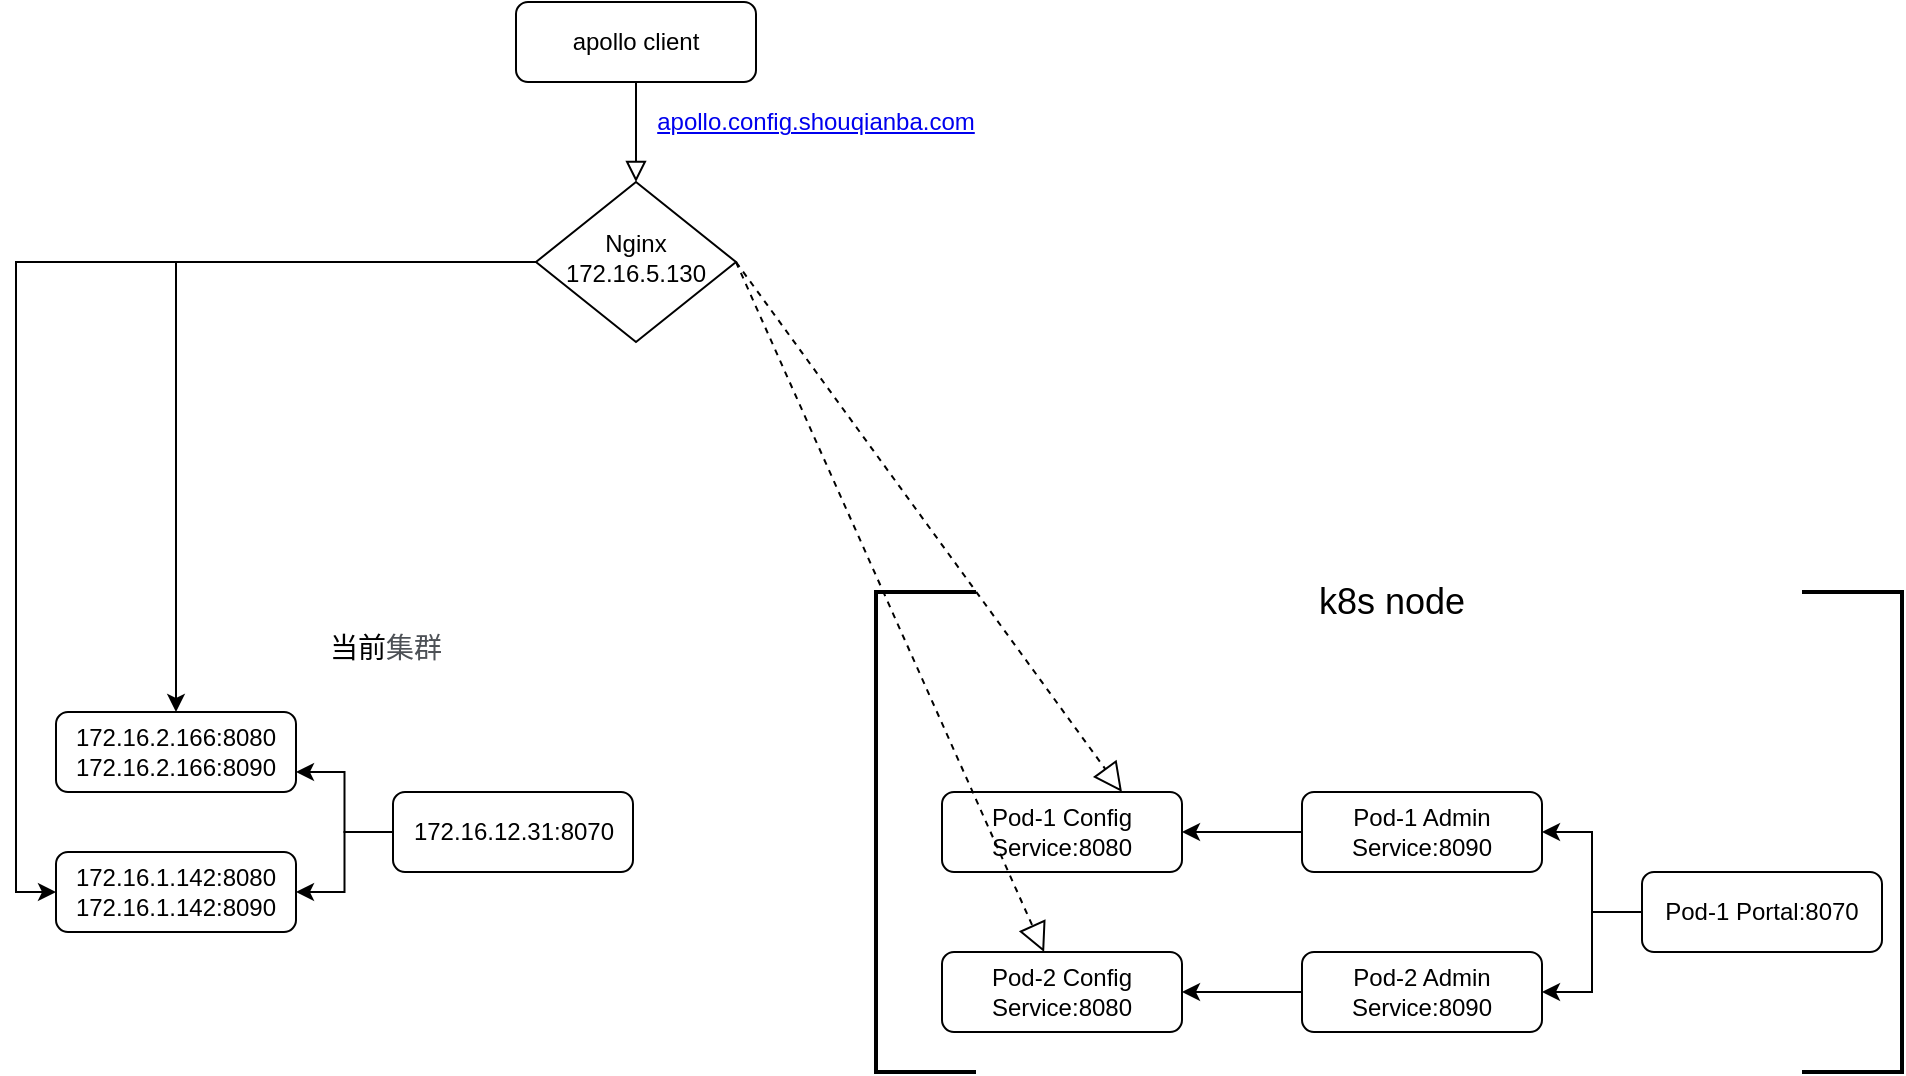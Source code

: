 <mxfile version="13.10.9" type="github" pages="6">
  <diagram id="0Z5G3-rbD3kU8F06H0bj" name="client切换1">
    <mxGraphModel dx="1426" dy="793" grid="1" gridSize="10" guides="1" tooltips="1" connect="1" arrows="1" fold="1" page="1" pageScale="1" pageWidth="850" pageHeight="1100" math="0" shadow="0">
      <root>
        <mxCell id="QrVYuiyznMfFxtHeFlYq-0" />
        <mxCell id="QrVYuiyznMfFxtHeFlYq-1" parent="QrVYuiyznMfFxtHeFlYq-0" />
        <mxCell id="leS8W3QbiWzHscV87E81-0" value="" style="rounded=0;html=1;jettySize=auto;orthogonalLoop=1;fontSize=11;endArrow=block;endFill=0;endSize=8;strokeWidth=1;shadow=0;labelBackgroundColor=none;edgeStyle=orthogonalEdgeStyle;" edge="1" source="leS8W3QbiWzHscV87E81-1" target="leS8W3QbiWzHscV87E81-4" parent="QrVYuiyznMfFxtHeFlYq-1">
          <mxGeometry relative="1" as="geometry" />
        </mxCell>
        <mxCell id="leS8W3QbiWzHscV87E81-1" value="apollo client" style="rounded=1;whiteSpace=wrap;html=1;fontSize=12;glass=0;strokeWidth=1;shadow=0;" vertex="1" parent="QrVYuiyznMfFxtHeFlYq-1">
          <mxGeometry x="600" y="700" width="120" height="40" as="geometry" />
        </mxCell>
        <mxCell id="leS8W3QbiWzHscV87E81-26" style="edgeStyle=orthogonalEdgeStyle;rounded=0;orthogonalLoop=1;jettySize=auto;html=1;exitX=0;exitY=0.5;exitDx=0;exitDy=0;" edge="1" parent="QrVYuiyznMfFxtHeFlYq-1" source="leS8W3QbiWzHscV87E81-4" target="leS8W3QbiWzHscV87E81-19">
          <mxGeometry relative="1" as="geometry" />
        </mxCell>
        <mxCell id="leS8W3QbiWzHscV87E81-29" style="edgeStyle=orthogonalEdgeStyle;rounded=0;orthogonalLoop=1;jettySize=auto;html=1;exitX=0;exitY=0.5;exitDx=0;exitDy=0;entryX=0;entryY=0.5;entryDx=0;entryDy=0;" edge="1" parent="QrVYuiyznMfFxtHeFlYq-1" source="leS8W3QbiWzHscV87E81-4" target="leS8W3QbiWzHscV87E81-18">
          <mxGeometry relative="1" as="geometry" />
        </mxCell>
        <mxCell id="leS8W3QbiWzHscV87E81-4" value="Nginx&lt;br&gt;172.16.5.130" style="rhombus;whiteSpace=wrap;html=1;shadow=0;fontFamily=Helvetica;fontSize=12;align=center;strokeWidth=1;spacing=6;spacingTop=-4;" vertex="1" parent="QrVYuiyznMfFxtHeFlYq-1">
          <mxGeometry x="610" y="790" width="100" height="80" as="geometry" />
        </mxCell>
        <mxCell id="leS8W3QbiWzHscV87E81-5" value="&lt;a href=&quot;http://apollo.config.shouqianba.com&quot;&gt;apollo.config.shouqianba.com&lt;/a&gt;" style="text;html=1;strokeColor=none;fillColor=none;align=center;verticalAlign=middle;whiteSpace=wrap;rounded=0;" vertex="1" parent="QrVYuiyznMfFxtHeFlYq-1">
          <mxGeometry x="730" y="750" width="40" height="20" as="geometry" />
        </mxCell>
        <mxCell id="leS8W3QbiWzHscV87E81-6" value="" style="edgeStyle=orthogonalEdgeStyle;rounded=0;orthogonalLoop=1;jettySize=auto;html=1;" edge="1" source="leS8W3QbiWzHscV87E81-8" target="leS8W3QbiWzHscV87E81-12" parent="QrVYuiyznMfFxtHeFlYq-1">
          <mxGeometry relative="1" as="geometry" />
        </mxCell>
        <mxCell id="leS8W3QbiWzHscV87E81-7" value="" style="edgeStyle=orthogonalEdgeStyle;rounded=0;orthogonalLoop=1;jettySize=auto;html=1;entryX=1;entryY=0.5;entryDx=0;entryDy=0;" edge="1" source="leS8W3QbiWzHscV87E81-8" target="leS8W3QbiWzHscV87E81-14" parent="QrVYuiyznMfFxtHeFlYq-1">
          <mxGeometry relative="1" as="geometry" />
        </mxCell>
        <mxCell id="leS8W3QbiWzHscV87E81-8" value="Pod-1 Portal:8070" style="rounded=1;whiteSpace=wrap;html=1;fontSize=12;glass=0;strokeWidth=1;shadow=0;" vertex="1" parent="QrVYuiyznMfFxtHeFlYq-1">
          <mxGeometry x="1163" y="1135" width="120" height="40" as="geometry" />
        </mxCell>
        <mxCell id="leS8W3QbiWzHscV87E81-9" value="Pod-1 Config Service:8080" style="rounded=1;whiteSpace=wrap;html=1;fontSize=12;glass=0;strokeWidth=1;shadow=0;" vertex="1" parent="QrVYuiyznMfFxtHeFlYq-1">
          <mxGeometry x="813" y="1095" width="120" height="40" as="geometry" />
        </mxCell>
        <mxCell id="leS8W3QbiWzHscV87E81-10" value="Pod-2 Config Service:8080" style="rounded=1;whiteSpace=wrap;html=1;fontSize=12;glass=0;strokeWidth=1;shadow=0;" vertex="1" parent="QrVYuiyznMfFxtHeFlYq-1">
          <mxGeometry x="813" y="1175" width="120" height="40" as="geometry" />
        </mxCell>
        <mxCell id="leS8W3QbiWzHscV87E81-11" value="" style="edgeStyle=orthogonalEdgeStyle;rounded=0;orthogonalLoop=1;jettySize=auto;html=1;" edge="1" source="leS8W3QbiWzHscV87E81-12" target="leS8W3QbiWzHscV87E81-9" parent="QrVYuiyznMfFxtHeFlYq-1">
          <mxGeometry relative="1" as="geometry" />
        </mxCell>
        <mxCell id="leS8W3QbiWzHscV87E81-12" value="Pod-1 Admin Service:8090" style="rounded=1;whiteSpace=wrap;html=1;fontSize=12;glass=0;strokeWidth=1;shadow=0;" vertex="1" parent="QrVYuiyznMfFxtHeFlYq-1">
          <mxGeometry x="993" y="1095" width="120" height="40" as="geometry" />
        </mxCell>
        <mxCell id="leS8W3QbiWzHscV87E81-13" value="" style="edgeStyle=orthogonalEdgeStyle;rounded=0;orthogonalLoop=1;jettySize=auto;html=1;" edge="1" source="leS8W3QbiWzHscV87E81-14" target="leS8W3QbiWzHscV87E81-10" parent="QrVYuiyznMfFxtHeFlYq-1">
          <mxGeometry relative="1" as="geometry" />
        </mxCell>
        <mxCell id="leS8W3QbiWzHscV87E81-14" value="Pod-2 Admin Service:8090" style="rounded=1;whiteSpace=wrap;html=1;fontSize=12;glass=0;strokeWidth=1;shadow=0;" vertex="1" parent="QrVYuiyznMfFxtHeFlYq-1">
          <mxGeometry x="993" y="1175" width="120" height="40" as="geometry" />
        </mxCell>
        <mxCell id="leS8W3QbiWzHscV87E81-15" value="&lt;font style=&quot;font-size: 18px&quot;&gt;k8s node&lt;/font&gt;" style="text;html=1;strokeColor=none;fillColor=none;align=center;verticalAlign=middle;whiteSpace=wrap;rounded=0;" vertex="1" parent="QrVYuiyznMfFxtHeFlYq-1">
          <mxGeometry x="993" y="985" width="90" height="30" as="geometry" />
        </mxCell>
        <mxCell id="leS8W3QbiWzHscV87E81-16" value="" style="strokeWidth=2;html=1;shape=mxgraph.flowchart.annotation_1;align=left;pointerEvents=1;" vertex="1" parent="QrVYuiyznMfFxtHeFlYq-1">
          <mxGeometry x="780" y="995" width="50" height="240" as="geometry" />
        </mxCell>
        <mxCell id="leS8W3QbiWzHscV87E81-17" value="" style="strokeWidth=2;html=1;shape=mxgraph.flowchart.annotation_1;align=left;pointerEvents=1;direction=west;" vertex="1" parent="QrVYuiyznMfFxtHeFlYq-1">
          <mxGeometry x="1243" y="995" width="50" height="240" as="geometry" />
        </mxCell>
        <mxCell id="leS8W3QbiWzHscV87E81-18" value="172.16.1.142:8080&lt;br&gt;172.16.1.142:8090" style="rounded=1;whiteSpace=wrap;html=1;fontSize=12;glass=0;strokeWidth=1;shadow=0;" vertex="1" parent="QrVYuiyznMfFxtHeFlYq-1">
          <mxGeometry x="370" y="1125" width="120" height="40" as="geometry" />
        </mxCell>
        <mxCell id="leS8W3QbiWzHscV87E81-19" value="172.16.2.166:8080&lt;br&gt;172.16.2.166:8090" style="rounded=1;whiteSpace=wrap;html=1;fontSize=12;glass=0;strokeWidth=1;shadow=0;" vertex="1" parent="QrVYuiyznMfFxtHeFlYq-1">
          <mxGeometry x="370" y="1055" width="120" height="40" as="geometry" />
        </mxCell>
        <mxCell id="leS8W3QbiWzHscV87E81-20" style="edgeStyle=orthogonalEdgeStyle;rounded=0;orthogonalLoop=1;jettySize=auto;html=1;entryX=1;entryY=0.75;entryDx=0;entryDy=0;" edge="1" source="leS8W3QbiWzHscV87E81-22" target="leS8W3QbiWzHscV87E81-19" parent="QrVYuiyznMfFxtHeFlYq-1">
          <mxGeometry relative="1" as="geometry" />
        </mxCell>
        <mxCell id="leS8W3QbiWzHscV87E81-21" style="edgeStyle=orthogonalEdgeStyle;rounded=0;orthogonalLoop=1;jettySize=auto;html=1;entryX=1;entryY=0.5;entryDx=0;entryDy=0;" edge="1" source="leS8W3QbiWzHscV87E81-22" target="leS8W3QbiWzHscV87E81-18" parent="QrVYuiyznMfFxtHeFlYq-1">
          <mxGeometry relative="1" as="geometry" />
        </mxCell>
        <mxCell id="leS8W3QbiWzHscV87E81-22" value="172.16.12.31:8070" style="rounded=1;whiteSpace=wrap;html=1;fontSize=12;glass=0;strokeWidth=1;shadow=0;" vertex="1" parent="QrVYuiyznMfFxtHeFlYq-1">
          <mxGeometry x="538.5" y="1095" width="120" height="40" as="geometry" />
        </mxCell>
        <mxCell id="leS8W3QbiWzHscV87E81-23" value="&lt;font style=&quot;font-size: 14px&quot;&gt;当前&lt;/font&gt;&lt;span style=&quot;color: rgb(77 , 81 , 86) ; font-family: &amp;#34;arial&amp;#34; , sans-serif ; font-size: 14px ; text-align: left ; background-color: rgb(255 , 255 , 255)&quot;&gt;集群&lt;/span&gt;" style="text;html=1;strokeColor=none;fillColor=none;align=center;verticalAlign=middle;whiteSpace=wrap;rounded=0;" vertex="1" parent="QrVYuiyznMfFxtHeFlYq-1">
          <mxGeometry x="500" y="1010" width="70" height="25" as="geometry" />
        </mxCell>
        <mxCell id="leS8W3QbiWzHscV87E81-30" value="" style="endArrow=block;dashed=1;endFill=0;endSize=12;html=1;exitX=1;exitY=0.5;exitDx=0;exitDy=0;entryX=0.75;entryY=0;entryDx=0;entryDy=0;" edge="1" parent="QrVYuiyznMfFxtHeFlYq-1" source="leS8W3QbiWzHscV87E81-4" target="leS8W3QbiWzHscV87E81-9">
          <mxGeometry width="160" relative="1" as="geometry">
            <mxPoint x="640" y="980" as="sourcePoint" />
            <mxPoint x="800" y="980" as="targetPoint" />
          </mxGeometry>
        </mxCell>
        <mxCell id="leS8W3QbiWzHscV87E81-31" value="" style="endArrow=block;dashed=1;endFill=0;endSize=12;html=1;exitX=1;exitY=0.5;exitDx=0;exitDy=0;" edge="1" parent="QrVYuiyznMfFxtHeFlYq-1" source="leS8W3QbiWzHscV87E81-4" target="leS8W3QbiWzHscV87E81-10">
          <mxGeometry width="160" relative="1" as="geometry">
            <mxPoint x="640" y="980" as="sourcePoint" />
            <mxPoint x="800" y="980" as="targetPoint" />
          </mxGeometry>
        </mxCell>
      </root>
    </mxGraphModel>
  </diagram>
  <diagram id="P0xc-F_A0CrYIJMRM5KT" name="client切换2">
    <mxGraphModel dx="1426" dy="793" grid="1" gridSize="10" guides="1" tooltips="1" connect="1" arrows="1" fold="1" page="1" pageScale="1" pageWidth="850" pageHeight="1100" math="0" shadow="0">
      <root>
        <mxCell id="xngvJTJVpQjB8Ey5qkF9-0" />
        <mxCell id="xngvJTJVpQjB8Ey5qkF9-1" parent="xngvJTJVpQjB8Ey5qkF9-0" />
        <mxCell id="TO2W1jP9T1Be8zfaVAHi-0" value="" style="rounded=0;html=1;jettySize=auto;orthogonalLoop=1;fontSize=11;endArrow=block;endFill=0;endSize=8;strokeWidth=1;shadow=0;labelBackgroundColor=none;edgeStyle=orthogonalEdgeStyle;" edge="1" source="TO2W1jP9T1Be8zfaVAHi-1" target="TO2W1jP9T1Be8zfaVAHi-4" parent="xngvJTJVpQjB8Ey5qkF9-1">
          <mxGeometry relative="1" as="geometry" />
        </mxCell>
        <mxCell id="TO2W1jP9T1Be8zfaVAHi-1" value="apollo client" style="rounded=1;whiteSpace=wrap;html=1;fontSize=12;glass=0;strokeWidth=1;shadow=0;" vertex="1" parent="xngvJTJVpQjB8Ey5qkF9-1">
          <mxGeometry x="500" y="260" width="120" height="40" as="geometry" />
        </mxCell>
        <mxCell id="TO2W1jP9T1Be8zfaVAHi-2" value="" style="edgeStyle=orthogonalEdgeStyle;rounded=0;orthogonalLoop=1;jettySize=auto;html=1;entryX=0;entryY=0.5;entryDx=0;entryDy=0;" edge="1" source="TO2W1jP9T1Be8zfaVAHi-4" target="TO2W1jP9T1Be8zfaVAHi-15" parent="xngvJTJVpQjB8Ey5qkF9-1">
          <mxGeometry relative="1" as="geometry">
            <mxPoint x="440" y="580" as="targetPoint" />
          </mxGeometry>
        </mxCell>
        <mxCell id="TO2W1jP9T1Be8zfaVAHi-3" value="" style="edgeStyle=orthogonalEdgeStyle;rounded=0;orthogonalLoop=1;jettySize=auto;html=1;entryX=0;entryY=0.5;entryDx=0;entryDy=0;" edge="1" source="TO2W1jP9T1Be8zfaVAHi-4" target="TO2W1jP9T1Be8zfaVAHi-14" parent="xngvJTJVpQjB8Ey5qkF9-1">
          <mxGeometry relative="1" as="geometry">
            <mxPoint x="280" y="580" as="targetPoint" />
          </mxGeometry>
        </mxCell>
        <mxCell id="TO2W1jP9T1Be8zfaVAHi-4" value="Nginx&lt;br&gt;172.16.5.130" style="rhombus;whiteSpace=wrap;html=1;shadow=0;fontFamily=Helvetica;fontSize=12;align=center;strokeWidth=1;spacing=6;spacingTop=-4;" vertex="1" parent="xngvJTJVpQjB8Ey5qkF9-1">
          <mxGeometry x="510" y="350" width="100" height="80" as="geometry" />
        </mxCell>
        <mxCell id="TO2W1jP9T1Be8zfaVAHi-5" value="&lt;a href=&quot;http://apollo.config.shouqianba.com&quot;&gt;apollo.config.shouqianba.com&lt;/a&gt;" style="text;html=1;strokeColor=none;fillColor=none;align=center;verticalAlign=middle;whiteSpace=wrap;rounded=0;" vertex="1" parent="xngvJTJVpQjB8Ey5qkF9-1">
          <mxGeometry x="630" y="310" width="40" height="20" as="geometry" />
        </mxCell>
        <mxCell id="TO2W1jP9T1Be8zfaVAHi-11" value="" style="edgeStyle=orthogonalEdgeStyle;rounded=0;orthogonalLoop=1;jettySize=auto;html=1;" edge="1" source="TO2W1jP9T1Be8zfaVAHi-13" target="TO2W1jP9T1Be8zfaVAHi-17" parent="xngvJTJVpQjB8Ey5qkF9-1">
          <mxGeometry relative="1" as="geometry" />
        </mxCell>
        <mxCell id="TO2W1jP9T1Be8zfaVAHi-12" value="" style="edgeStyle=orthogonalEdgeStyle;rounded=0;orthogonalLoop=1;jettySize=auto;html=1;entryX=1;entryY=0.5;entryDx=0;entryDy=0;" edge="1" source="TO2W1jP9T1Be8zfaVAHi-13" target="TO2W1jP9T1Be8zfaVAHi-19" parent="xngvJTJVpQjB8Ey5qkF9-1">
          <mxGeometry relative="1" as="geometry" />
        </mxCell>
        <mxCell id="TO2W1jP9T1Be8zfaVAHi-13" value="Pod-1 Portal:8070" style="rounded=1;whiteSpace=wrap;html=1;fontSize=12;glass=0;strokeWidth=1;shadow=0;" vertex="1" parent="xngvJTJVpQjB8Ey5qkF9-1">
          <mxGeometry x="1063" y="695" width="120" height="40" as="geometry" />
        </mxCell>
        <mxCell id="TO2W1jP9T1Be8zfaVAHi-14" value="Pod-1 Config Service:8080" style="rounded=1;whiteSpace=wrap;html=1;fontSize=12;glass=0;strokeWidth=1;shadow=0;" vertex="1" parent="xngvJTJVpQjB8Ey5qkF9-1">
          <mxGeometry x="713" y="655" width="120" height="40" as="geometry" />
        </mxCell>
        <mxCell id="TO2W1jP9T1Be8zfaVAHi-15" value="Pod-2 Config Service:8080" style="rounded=1;whiteSpace=wrap;html=1;fontSize=12;glass=0;strokeWidth=1;shadow=0;" vertex="1" parent="xngvJTJVpQjB8Ey5qkF9-1">
          <mxGeometry x="713" y="735" width="120" height="40" as="geometry" />
        </mxCell>
        <mxCell id="TO2W1jP9T1Be8zfaVAHi-16" value="" style="edgeStyle=orthogonalEdgeStyle;rounded=0;orthogonalLoop=1;jettySize=auto;html=1;" edge="1" source="TO2W1jP9T1Be8zfaVAHi-17" target="TO2W1jP9T1Be8zfaVAHi-14" parent="xngvJTJVpQjB8Ey5qkF9-1">
          <mxGeometry relative="1" as="geometry" />
        </mxCell>
        <mxCell id="TO2W1jP9T1Be8zfaVAHi-17" value="Pod-1 Admin Service:8090" style="rounded=1;whiteSpace=wrap;html=1;fontSize=12;glass=0;strokeWidth=1;shadow=0;" vertex="1" parent="xngvJTJVpQjB8Ey5qkF9-1">
          <mxGeometry x="893" y="655" width="120" height="40" as="geometry" />
        </mxCell>
        <mxCell id="TO2W1jP9T1Be8zfaVAHi-18" value="" style="edgeStyle=orthogonalEdgeStyle;rounded=0;orthogonalLoop=1;jettySize=auto;html=1;" edge="1" source="TO2W1jP9T1Be8zfaVAHi-19" target="TO2W1jP9T1Be8zfaVAHi-15" parent="xngvJTJVpQjB8Ey5qkF9-1">
          <mxGeometry relative="1" as="geometry" />
        </mxCell>
        <mxCell id="TO2W1jP9T1Be8zfaVAHi-19" value="Pod-2 Admin Service:8090" style="rounded=1;whiteSpace=wrap;html=1;fontSize=12;glass=0;strokeWidth=1;shadow=0;" vertex="1" parent="xngvJTJVpQjB8Ey5qkF9-1">
          <mxGeometry x="893" y="735" width="120" height="40" as="geometry" />
        </mxCell>
        <mxCell id="TO2W1jP9T1Be8zfaVAHi-20" value="&lt;font style=&quot;font-size: 18px&quot;&gt;k8s node&lt;/font&gt;" style="text;html=1;strokeColor=none;fillColor=none;align=center;verticalAlign=middle;whiteSpace=wrap;rounded=0;" vertex="1" parent="xngvJTJVpQjB8Ey5qkF9-1">
          <mxGeometry x="893" y="545" width="90" height="30" as="geometry" />
        </mxCell>
        <mxCell id="TO2W1jP9T1Be8zfaVAHi-21" value="" style="strokeWidth=2;html=1;shape=mxgraph.flowchart.annotation_1;align=left;pointerEvents=1;" vertex="1" parent="xngvJTJVpQjB8Ey5qkF9-1">
          <mxGeometry x="680" y="555" width="50" height="240" as="geometry" />
        </mxCell>
        <mxCell id="TO2W1jP9T1Be8zfaVAHi-22" value="" style="strokeWidth=2;html=1;shape=mxgraph.flowchart.annotation_1;align=left;pointerEvents=1;direction=west;" vertex="1" parent="xngvJTJVpQjB8Ey5qkF9-1">
          <mxGeometry x="1143" y="555" width="50" height="240" as="geometry" />
        </mxCell>
        <mxCell id="TO2W1jP9T1Be8zfaVAHi-23" value="172.16.1.142:8080&lt;br&gt;172.16.1.142:8090" style="rounded=1;whiteSpace=wrap;html=1;fontSize=12;glass=0;strokeWidth=1;shadow=0;" vertex="1" parent="xngvJTJVpQjB8Ey5qkF9-1">
          <mxGeometry x="270" y="685" width="120" height="40" as="geometry" />
        </mxCell>
        <mxCell id="TO2W1jP9T1Be8zfaVAHi-24" value="172.16.2.166:8080&lt;br&gt;172.16.2.166:8090" style="rounded=1;whiteSpace=wrap;html=1;fontSize=12;glass=0;strokeWidth=1;shadow=0;" vertex="1" parent="xngvJTJVpQjB8Ey5qkF9-1">
          <mxGeometry x="270" y="615" width="120" height="40" as="geometry" />
        </mxCell>
        <mxCell id="TO2W1jP9T1Be8zfaVAHi-25" style="edgeStyle=orthogonalEdgeStyle;rounded=0;orthogonalLoop=1;jettySize=auto;html=1;entryX=1;entryY=0.75;entryDx=0;entryDy=0;" edge="1" source="TO2W1jP9T1Be8zfaVAHi-27" target="TO2W1jP9T1Be8zfaVAHi-24" parent="xngvJTJVpQjB8Ey5qkF9-1">
          <mxGeometry relative="1" as="geometry" />
        </mxCell>
        <mxCell id="TO2W1jP9T1Be8zfaVAHi-26" style="edgeStyle=orthogonalEdgeStyle;rounded=0;orthogonalLoop=1;jettySize=auto;html=1;entryX=1;entryY=0.5;entryDx=0;entryDy=0;" edge="1" source="TO2W1jP9T1Be8zfaVAHi-27" target="TO2W1jP9T1Be8zfaVAHi-23" parent="xngvJTJVpQjB8Ey5qkF9-1">
          <mxGeometry relative="1" as="geometry" />
        </mxCell>
        <mxCell id="TO2W1jP9T1Be8zfaVAHi-27" value="172.16.12.31:8070" style="rounded=1;whiteSpace=wrap;html=1;fontSize=12;glass=0;strokeWidth=1;shadow=0;" vertex="1" parent="xngvJTJVpQjB8Ey5qkF9-1">
          <mxGeometry x="438.5" y="655" width="120" height="40" as="geometry" />
        </mxCell>
        <mxCell id="TO2W1jP9T1Be8zfaVAHi-28" value="&lt;font style=&quot;font-size: 14px&quot;&gt;当前&lt;/font&gt;&lt;span style=&quot;color: rgb(77 , 81 , 86) ; font-family: &amp;#34;arial&amp;#34; , sans-serif ; font-size: 14px ; text-align: left ; background-color: rgb(255 , 255 , 255)&quot;&gt;集群&lt;/span&gt;" style="text;html=1;strokeColor=none;fillColor=none;align=center;verticalAlign=middle;whiteSpace=wrap;rounded=0;" vertex="1" parent="xngvJTJVpQjB8Ey5qkF9-1">
          <mxGeometry x="400" y="570" width="70" height="25" as="geometry" />
        </mxCell>
        <mxCell id="TO2W1jP9T1Be8zfaVAHi-29" value="" style="endArrow=block;dashed=1;endFill=0;endSize=12;html=1;entryX=0.5;entryY=0;entryDx=0;entryDy=0;exitX=0;exitY=0.5;exitDx=0;exitDy=0;" edge="1" target="TO2W1jP9T1Be8zfaVAHi-24" parent="xngvJTJVpQjB8Ey5qkF9-1" source="TO2W1jP9T1Be8zfaVAHi-4">
          <mxGeometry width="160" relative="1" as="geometry">
            <mxPoint x="310" y="480" as="sourcePoint" />
            <mxPoint x="550" y="590" as="targetPoint" />
          </mxGeometry>
        </mxCell>
        <mxCell id="TO2W1jP9T1Be8zfaVAHi-30" value="" style="endArrow=block;dashed=1;endFill=0;endSize=12;html=1;exitX=0;exitY=0.5;exitDx=0;exitDy=0;" edge="1" target="TO2W1jP9T1Be8zfaVAHi-23" parent="xngvJTJVpQjB8Ey5qkF9-1" source="TO2W1jP9T1Be8zfaVAHi-4">
          <mxGeometry width="160" relative="1" as="geometry">
            <mxPoint x="310" y="480" as="sourcePoint" />
            <mxPoint x="130" y="540" as="targetPoint" />
          </mxGeometry>
        </mxCell>
      </root>
    </mxGraphModel>
  </diagram>
  <diagram id="6hzccg5BTxbe2Gc2YIJ2" name="dns解析">
    <mxGraphModel dx="2276" dy="793" grid="1" gridSize="10" guides="1" tooltips="1" connect="1" arrows="1" fold="1" page="1" pageScale="1" pageWidth="850" pageHeight="1100" math="0" shadow="0">
      <root>
        <mxCell id="I_dQG2_8OLBqCCFYfRpd-0" />
        <mxCell id="I_dQG2_8OLBqCCFYfRpd-1" parent="I_dQG2_8OLBqCCFYfRpd-0" />
        <mxCell id="3xhDORLU4q7fzKVbSeSs-0" value="没有缓存则去解析&lt;a href=&quot;http://apollo.config.shouqianba.com/&quot;&gt;apollo.config.shouqianba.com&lt;/a&gt;" style="text;html=1;strokeColor=none;fillColor=none;align=center;verticalAlign=middle;whiteSpace=wrap;rounded=0;" vertex="1" parent="I_dQG2_8OLBqCCFYfRpd-1">
          <mxGeometry x="-20" y="470" width="40" height="20" as="geometry" />
        </mxCell>
        <mxCell id="0LdgQqlJJ24y0P8Oy4RQ-36" value="" style="edgeStyle=orthogonalEdgeStyle;rounded=0;orthogonalLoop=1;jettySize=auto;html=1;" edge="1" parent="I_dQG2_8OLBqCCFYfRpd-1" source="3xhDORLU4q7fzKVbSeSs-2" target="0LdgQqlJJ24y0P8Oy4RQ-35">
          <mxGeometry relative="1" as="geometry" />
        </mxCell>
        <mxCell id="JRGte2fyrolkq2pOhnBa-10" value="" style="edgeStyle=orthogonalEdgeStyle;rounded=0;orthogonalLoop=1;jettySize=auto;html=1;" edge="1" parent="I_dQG2_8OLBqCCFYfRpd-1" source="3xhDORLU4q7fzKVbSeSs-2" target="JRGte2fyrolkq2pOhnBa-3">
          <mxGeometry relative="1" as="geometry" />
        </mxCell>
        <mxCell id="3xhDORLU4q7fzKVbSeSs-2" value="PC" style="rounded=1;whiteSpace=wrap;html=1;" vertex="1" parent="I_dQG2_8OLBqCCFYfRpd-1">
          <mxGeometry x="80" y="330" width="120" height="60" as="geometry" />
        </mxCell>
        <mxCell id="JRGte2fyrolkq2pOhnBa-6" value="" style="edgeStyle=orthogonalEdgeStyle;rounded=0;orthogonalLoop=1;jettySize=auto;html=1;exitX=1;exitY=0.5;exitDx=0;exitDy=0;entryX=1;entryY=0.5;entryDx=0;entryDy=0;" edge="1" parent="I_dQG2_8OLBqCCFYfRpd-1" source="3xhDORLU4q7fzKVbSeSs-6" target="3xhDORLU4q7fzKVbSeSs-2">
          <mxGeometry relative="1" as="geometry">
            <mxPoint x="300" y="360" as="targetPoint" />
            <Array as="points">
              <mxPoint x="270" y="630" />
              <mxPoint x="270" y="360" />
            </Array>
          </mxGeometry>
        </mxCell>
        <mxCell id="3xhDORLU4q7fzKVbSeSs-6" value="缓存DNS 结果 ip地址" style="rounded=1;whiteSpace=wrap;html=1;" vertex="1" parent="I_dQG2_8OLBqCCFYfRpd-1">
          <mxGeometry x="80" y="600" width="120" height="60" as="geometry" />
        </mxCell>
        <mxCell id="0LdgQqlJJ24y0P8Oy4RQ-0" value="172.16.5.130" style="text;html=1;strokeColor=none;fillColor=none;align=center;verticalAlign=middle;whiteSpace=wrap;rounded=0;" vertex="1" parent="I_dQG2_8OLBqCCFYfRpd-1">
          <mxGeometry x="-20" y="650" width="40" height="20" as="geometry" />
        </mxCell>
        <mxCell id="JRGte2fyrolkq2pOhnBa-1" value="" style="edgeStyle=orthogonalEdgeStyle;rounded=0;orthogonalLoop=1;jettySize=auto;html=1;" edge="1" parent="I_dQG2_8OLBqCCFYfRpd-1" source="0LdgQqlJJ24y0P8Oy4RQ-35" target="JRGte2fyrolkq2pOhnBa-0">
          <mxGeometry relative="1" as="geometry">
            <Array as="points">
              <mxPoint y="500" />
              <mxPoint y="500" />
            </Array>
          </mxGeometry>
        </mxCell>
        <mxCell id="JRGte2fyrolkq2pOhnBa-4" value="" style="edgeStyle=orthogonalEdgeStyle;rounded=0;orthogonalLoop=1;jettySize=auto;html=1;entryX=1;entryY=0.5;entryDx=0;entryDy=0;exitX=1;exitY=0.5;exitDx=0;exitDy=0;" edge="1" parent="I_dQG2_8OLBqCCFYfRpd-1" source="0LdgQqlJJ24y0P8Oy4RQ-35" target="3xhDORLU4q7fzKVbSeSs-2">
          <mxGeometry relative="1" as="geometry">
            <mxPoint x="440" y="520" as="sourcePoint" />
            <Array as="points">
              <mxPoint x="270" y="500" />
              <mxPoint x="270" y="360" />
            </Array>
          </mxGeometry>
        </mxCell>
        <mxCell id="0LdgQqlJJ24y0P8Oy4RQ-35" value="DNS 解析结果&lt;br&gt;是否缓存" style="rhombus;whiteSpace=wrap;html=1;rounded=1;" vertex="1" parent="I_dQG2_8OLBqCCFYfRpd-1">
          <mxGeometry x="80" y="440" width="120" height="120" as="geometry" />
        </mxCell>
        <mxCell id="JRGte2fyrolkq2pOhnBa-2" value="" style="edgeStyle=orthogonalEdgeStyle;rounded=0;orthogonalLoop=1;jettySize=auto;html=1;entryX=0;entryY=0.5;entryDx=0;entryDy=0;" edge="1" parent="I_dQG2_8OLBqCCFYfRpd-1" source="JRGte2fyrolkq2pOhnBa-0" target="3xhDORLU4q7fzKVbSeSs-6">
          <mxGeometry relative="1" as="geometry">
            <Array as="points">
              <mxPoint x="-80" y="630" />
            </Array>
          </mxGeometry>
        </mxCell>
        <mxCell id="JRGte2fyrolkq2pOhnBa-0" value="&lt;span&gt;DNS Server&lt;/span&gt;" style="whiteSpace=wrap;html=1;rounded=1;" vertex="1" parent="I_dQG2_8OLBqCCFYfRpd-1">
          <mxGeometry x="-140" y="530" width="120" height="60" as="geometry" />
        </mxCell>
        <mxCell id="JRGte2fyrolkq2pOhnBa-3" value="&lt;span&gt;Target Server&lt;/span&gt;" style="whiteSpace=wrap;html=1;rounded=1;" vertex="1" parent="I_dQG2_8OLBqCCFYfRpd-1">
          <mxGeometry x="80" y="160" width="120" height="60" as="geometry" />
        </mxCell>
        <mxCell id="JRGte2fyrolkq2pOhnBa-7" style="edgeStyle=orthogonalEdgeStyle;rounded=0;orthogonalLoop=1;jettySize=auto;html=1;exitX=0.25;exitY=0;exitDx=0;exitDy=0;entryX=0.25;entryY=1;entryDx=0;entryDy=0;" edge="1" parent="I_dQG2_8OLBqCCFYfRpd-1" source="3xhDORLU4q7fzKVbSeSs-0" target="3xhDORLU4q7fzKVbSeSs-0">
          <mxGeometry relative="1" as="geometry" />
        </mxCell>
        <mxCell id="JRGte2fyrolkq2pOhnBa-8" value="有缓存者直接返回ip" style="text;html=1;strokeColor=none;fillColor=none;align=center;verticalAlign=middle;whiteSpace=wrap;rounded=0;" vertex="1" parent="I_dQG2_8OLBqCCFYfRpd-1">
          <mxGeometry x="200" y="470" width="60" height="20" as="geometry" />
        </mxCell>
        <mxCell id="JRGte2fyrolkq2pOhnBa-11" value="拿到域名解析的ip去连接目标机器" style="text;html=1;strokeColor=none;fillColor=none;align=center;verticalAlign=middle;whiteSpace=wrap;rounded=0;" vertex="1" parent="I_dQG2_8OLBqCCFYfRpd-1">
          <mxGeometry x="150" y="260" width="100" height="30" as="geometry" />
        </mxCell>
      </root>
    </mxGraphModel>
  </diagram>
  <diagram id="u0X3pYWclgB_WB3PMqUV" name="迁移k8s">
    <mxGraphModel dx="1426" dy="793" grid="1" gridSize="10" guides="1" tooltips="1" connect="1" arrows="1" fold="1" page="1" pageScale="1" pageWidth="850" pageHeight="1100" math="0" shadow="0">
      <root>
        <mxCell id="z5r7dAhK8G3nWW6ISPWe-0" />
        <mxCell id="z5r7dAhK8G3nWW6ISPWe-1" parent="z5r7dAhK8G3nWW6ISPWe-0" />
        <mxCell id="Eg-FKWvlgVo-75krqjYh-0" value="" style="rounded=0;html=1;jettySize=auto;orthogonalLoop=1;fontSize=11;endArrow=block;endFill=0;endSize=8;strokeWidth=1;shadow=0;labelBackgroundColor=none;edgeStyle=orthogonalEdgeStyle;" edge="1" source="Eg-FKWvlgVo-75krqjYh-1" target="Eg-FKWvlgVo-75krqjYh-4" parent="z5r7dAhK8G3nWW6ISPWe-1">
          <mxGeometry relative="1" as="geometry" />
        </mxCell>
        <mxCell id="Eg-FKWvlgVo-75krqjYh-1" value="apollo client" style="rounded=1;whiteSpace=wrap;html=1;fontSize=12;glass=0;strokeWidth=1;shadow=0;" vertex="1" parent="z5r7dAhK8G3nWW6ISPWe-1">
          <mxGeometry x="120" y="50" width="120" height="40" as="geometry" />
        </mxCell>
        <mxCell id="Eg-FKWvlgVo-75krqjYh-2" value="" style="edgeStyle=orthogonalEdgeStyle;rounded=0;orthogonalLoop=1;jettySize=auto;html=1;entryX=0;entryY=0.5;entryDx=0;entryDy=0;" edge="1" source="Eg-FKWvlgVo-75krqjYh-4" target="Eg-FKWvlgVo-75krqjYh-23" parent="z5r7dAhK8G3nWW6ISPWe-1">
          <mxGeometry relative="1" as="geometry">
            <mxPoint x="260" y="280" as="targetPoint" />
          </mxGeometry>
        </mxCell>
        <mxCell id="Eg-FKWvlgVo-75krqjYh-3" value="" style="edgeStyle=orthogonalEdgeStyle;rounded=0;orthogonalLoop=1;jettySize=auto;html=1;entryX=0;entryY=0.5;entryDx=0;entryDy=0;" edge="1" source="Eg-FKWvlgVo-75krqjYh-4" target="Eg-FKWvlgVo-75krqjYh-21" parent="z5r7dAhK8G3nWW6ISPWe-1">
          <mxGeometry relative="1" as="geometry">
            <mxPoint x="100" y="280" as="targetPoint" />
          </mxGeometry>
        </mxCell>
        <mxCell id="Eg-FKWvlgVo-75krqjYh-4" value="Nginx&lt;br&gt;172.16.5.130" style="rhombus;whiteSpace=wrap;html=1;shadow=0;fontFamily=Helvetica;fontSize=12;align=center;strokeWidth=1;spacing=6;spacingTop=-4;" vertex="1" parent="z5r7dAhK8G3nWW6ISPWe-1">
          <mxGeometry x="130" y="140" width="100" height="80" as="geometry" />
        </mxCell>
        <mxCell id="Eg-FKWvlgVo-75krqjYh-7" value="&lt;a href=&quot;http://apollo.config.shouqianba.com&quot;&gt;apollo.config.shouqianba.com&lt;/a&gt;" style="text;html=1;strokeColor=none;fillColor=none;align=center;verticalAlign=middle;whiteSpace=wrap;rounded=0;" vertex="1" parent="z5r7dAhK8G3nWW6ISPWe-1">
          <mxGeometry x="250" y="100" width="40" height="20" as="geometry" />
        </mxCell>
        <mxCell id="Eg-FKWvlgVo-75krqjYh-8" value="" style="rounded=0;html=1;jettySize=auto;orthogonalLoop=1;fontSize=11;endArrow=block;endFill=0;endSize=8;strokeWidth=1;shadow=0;labelBackgroundColor=none;edgeStyle=orthogonalEdgeStyle;" edge="1" source="Eg-FKWvlgVo-75krqjYh-9" target="Eg-FKWvlgVo-75krqjYh-11" parent="z5r7dAhK8G3nWW6ISPWe-1">
          <mxGeometry relative="1" as="geometry" />
        </mxCell>
        <mxCell id="Eg-FKWvlgVo-75krqjYh-9" value="apollo user" style="rounded=1;whiteSpace=wrap;html=1;fontSize=12;glass=0;strokeWidth=1;shadow=0;" vertex="1" parent="z5r7dAhK8G3nWW6ISPWe-1">
          <mxGeometry x="400" y="50" width="120" height="40" as="geometry" />
        </mxCell>
        <mxCell id="Eg-FKWvlgVo-75krqjYh-10" value="" style="edgeStyle=orthogonalEdgeStyle;rounded=0;orthogonalLoop=1;jettySize=auto;html=1;entryX=0.5;entryY=0;entryDx=0;entryDy=0;" edge="1" source="Eg-FKWvlgVo-75krqjYh-11" target="Eg-FKWvlgVo-75krqjYh-18" parent="z5r7dAhK8G3nWW6ISPWe-1">
          <mxGeometry relative="1" as="geometry">
            <mxPoint x="514" y="280" as="targetPoint" />
          </mxGeometry>
        </mxCell>
        <mxCell id="Eg-FKWvlgVo-75krqjYh-11" value="Nginx&lt;br&gt;10.142.71.192" style="rhombus;whiteSpace=wrap;html=1;shadow=0;fontFamily=Helvetica;fontSize=12;align=center;strokeWidth=1;spacing=6;spacingTop=-4;" vertex="1" parent="z5r7dAhK8G3nWW6ISPWe-1">
          <mxGeometry x="410" y="140" width="100" height="80" as="geometry" />
        </mxCell>
        <mxCell id="Eg-FKWvlgVo-75krqjYh-15" value="&lt;a href=&quot;http://apollo.portal.shouqianba.com&quot;&gt;apollo.portal.shouqianba.com&lt;/a&gt;" style="text;html=1;strokeColor=none;fillColor=none;align=center;verticalAlign=middle;whiteSpace=wrap;rounded=0;" vertex="1" parent="z5r7dAhK8G3nWW6ISPWe-1">
          <mxGeometry x="555" y="100" width="40" height="20" as="geometry" />
        </mxCell>
        <mxCell id="E1kO0PDeNl3WM8osFKo4-2" value="" style="edgeStyle=orthogonalEdgeStyle;rounded=0;orthogonalLoop=1;jettySize=auto;html=1;" edge="1" parent="z5r7dAhK8G3nWW6ISPWe-1" source="Eg-FKWvlgVo-75krqjYh-18" target="Eg-FKWvlgVo-75krqjYh-25">
          <mxGeometry relative="1" as="geometry" />
        </mxCell>
        <mxCell id="E1kO0PDeNl3WM8osFKo4-4" value="" style="edgeStyle=orthogonalEdgeStyle;rounded=0;orthogonalLoop=1;jettySize=auto;html=1;entryX=1;entryY=0.5;entryDx=0;entryDy=0;" edge="1" parent="z5r7dAhK8G3nWW6ISPWe-1" source="Eg-FKWvlgVo-75krqjYh-18" target="Eg-FKWvlgVo-75krqjYh-26">
          <mxGeometry relative="1" as="geometry" />
        </mxCell>
        <mxCell id="Eg-FKWvlgVo-75krqjYh-18" value="Pod-1 Portal:8070" style="rounded=1;whiteSpace=wrap;html=1;fontSize=12;glass=0;strokeWidth=1;shadow=0;" vertex="1" parent="z5r7dAhK8G3nWW6ISPWe-1">
          <mxGeometry x="883" y="395" width="120" height="40" as="geometry" />
        </mxCell>
        <mxCell id="Eg-FKWvlgVo-75krqjYh-21" value="Pod-1 Config Service:8080" style="rounded=1;whiteSpace=wrap;html=1;fontSize=12;glass=0;strokeWidth=1;shadow=0;" vertex="1" parent="z5r7dAhK8G3nWW6ISPWe-1">
          <mxGeometry x="533" y="355" width="120" height="40" as="geometry" />
        </mxCell>
        <mxCell id="Eg-FKWvlgVo-75krqjYh-23" value="Pod-2 Config Service:8080" style="rounded=1;whiteSpace=wrap;html=1;fontSize=12;glass=0;strokeWidth=1;shadow=0;" vertex="1" parent="z5r7dAhK8G3nWW6ISPWe-1">
          <mxGeometry x="533" y="435" width="120" height="40" as="geometry" />
        </mxCell>
        <mxCell id="E1kO0PDeNl3WM8osFKo4-0" value="" style="edgeStyle=orthogonalEdgeStyle;rounded=0;orthogonalLoop=1;jettySize=auto;html=1;" edge="1" parent="z5r7dAhK8G3nWW6ISPWe-1" source="Eg-FKWvlgVo-75krqjYh-25" target="Eg-FKWvlgVo-75krqjYh-21">
          <mxGeometry relative="1" as="geometry" />
        </mxCell>
        <mxCell id="Eg-FKWvlgVo-75krqjYh-25" value="Pod-1 Admin Service:8090" style="rounded=1;whiteSpace=wrap;html=1;fontSize=12;glass=0;strokeWidth=1;shadow=0;" vertex="1" parent="z5r7dAhK8G3nWW6ISPWe-1">
          <mxGeometry x="713" y="355" width="120" height="40" as="geometry" />
        </mxCell>
        <mxCell id="E1kO0PDeNl3WM8osFKo4-1" value="" style="edgeStyle=orthogonalEdgeStyle;rounded=0;orthogonalLoop=1;jettySize=auto;html=1;" edge="1" parent="z5r7dAhK8G3nWW6ISPWe-1" source="Eg-FKWvlgVo-75krqjYh-26" target="Eg-FKWvlgVo-75krqjYh-23">
          <mxGeometry relative="1" as="geometry" />
        </mxCell>
        <mxCell id="Eg-FKWvlgVo-75krqjYh-26" value="Pod-2 Admin Service:8090" style="rounded=1;whiteSpace=wrap;html=1;fontSize=12;glass=0;strokeWidth=1;shadow=0;" vertex="1" parent="z5r7dAhK8G3nWW6ISPWe-1">
          <mxGeometry x="713" y="435" width="120" height="40" as="geometry" />
        </mxCell>
        <mxCell id="E1kO0PDeNl3WM8osFKo4-5" value="&lt;font style=&quot;font-size: 18px&quot;&gt;k8s node&lt;/font&gt;" style="text;html=1;strokeColor=none;fillColor=none;align=center;verticalAlign=middle;whiteSpace=wrap;rounded=0;" vertex="1" parent="z5r7dAhK8G3nWW6ISPWe-1">
          <mxGeometry x="713" y="245" width="90" height="30" as="geometry" />
        </mxCell>
        <mxCell id="E1kO0PDeNl3WM8osFKo4-6" value="" style="strokeWidth=2;html=1;shape=mxgraph.flowchart.annotation_1;align=left;pointerEvents=1;" vertex="1" parent="z5r7dAhK8G3nWW6ISPWe-1">
          <mxGeometry x="500" y="255" width="50" height="240" as="geometry" />
        </mxCell>
        <mxCell id="E1kO0PDeNl3WM8osFKo4-7" value="" style="strokeWidth=2;html=1;shape=mxgraph.flowchart.annotation_1;align=left;pointerEvents=1;direction=west;" vertex="1" parent="z5r7dAhK8G3nWW6ISPWe-1">
          <mxGeometry x="963" y="255" width="50" height="240" as="geometry" />
        </mxCell>
        <mxCell id="8lUX05u7RrwN0hrsYXu7-0" value="172.16.1.142:8080&lt;br&gt;172.16.1.142:8090" style="rounded=1;whiteSpace=wrap;html=1;fontSize=12;glass=0;strokeWidth=1;shadow=0;" vertex="1" parent="z5r7dAhK8G3nWW6ISPWe-1">
          <mxGeometry y="425" width="120" height="40" as="geometry" />
        </mxCell>
        <mxCell id="8lUX05u7RrwN0hrsYXu7-1" value="172.16.2.166:8080&lt;br&gt;172.16.2.166:8090" style="rounded=1;whiteSpace=wrap;html=1;fontSize=12;glass=0;strokeWidth=1;shadow=0;" vertex="1" parent="z5r7dAhK8G3nWW6ISPWe-1">
          <mxGeometry y="355" width="120" height="40" as="geometry" />
        </mxCell>
        <mxCell id="8lUX05u7RrwN0hrsYXu7-9" style="edgeStyle=orthogonalEdgeStyle;rounded=0;orthogonalLoop=1;jettySize=auto;html=1;entryX=1;entryY=0.75;entryDx=0;entryDy=0;" edge="1" parent="z5r7dAhK8G3nWW6ISPWe-1" source="8lUX05u7RrwN0hrsYXu7-4" target="8lUX05u7RrwN0hrsYXu7-1">
          <mxGeometry relative="1" as="geometry" />
        </mxCell>
        <mxCell id="8lUX05u7RrwN0hrsYXu7-10" style="edgeStyle=orthogonalEdgeStyle;rounded=0;orthogonalLoop=1;jettySize=auto;html=1;entryX=1;entryY=0.5;entryDx=0;entryDy=0;" edge="1" parent="z5r7dAhK8G3nWW6ISPWe-1" source="8lUX05u7RrwN0hrsYXu7-4" target="8lUX05u7RrwN0hrsYXu7-0">
          <mxGeometry relative="1" as="geometry" />
        </mxCell>
        <mxCell id="8lUX05u7RrwN0hrsYXu7-4" value="172.16.12.31:8070" style="rounded=1;whiteSpace=wrap;html=1;fontSize=12;glass=0;strokeWidth=1;shadow=0;" vertex="1" parent="z5r7dAhK8G3nWW6ISPWe-1">
          <mxGeometry x="168.5" y="395" width="120" height="40" as="geometry" />
        </mxCell>
        <mxCell id="8lUX05u7RrwN0hrsYXu7-12" value="&lt;font style=&quot;font-size: 14px&quot;&gt;当前&lt;/font&gt;&lt;span style=&quot;color: rgb(77 , 81 , 86) ; font-family: &amp;#34;arial&amp;#34; , sans-serif ; font-size: 14px ; text-align: left ; background-color: rgb(255 , 255 , 255)&quot;&gt;集群&lt;/span&gt;" style="text;html=1;strokeColor=none;fillColor=none;align=center;verticalAlign=middle;whiteSpace=wrap;rounded=0;" vertex="1" parent="z5r7dAhK8G3nWW6ISPWe-1">
          <mxGeometry x="130" y="310" width="70" height="25" as="geometry" />
        </mxCell>
        <mxCell id="_5xIypKLTutPFlKnfqXC-9" value="" style="endArrow=block;dashed=1;endFill=0;endSize=12;html=1;entryX=0.5;entryY=0;entryDx=0;entryDy=0;" edge="1" parent="z5r7dAhK8G3nWW6ISPWe-1" target="8lUX05u7RrwN0hrsYXu7-1">
          <mxGeometry width="160" relative="1" as="geometry">
            <mxPoint x="130" y="180" as="sourcePoint" />
            <mxPoint x="370" y="290" as="targetPoint" />
          </mxGeometry>
        </mxCell>
        <mxCell id="_5xIypKLTutPFlKnfqXC-11" value="" style="endArrow=block;dashed=1;endFill=0;endSize=12;html=1;" edge="1" parent="z5r7dAhK8G3nWW6ISPWe-1" target="8lUX05u7RrwN0hrsYXu7-0">
          <mxGeometry width="160" relative="1" as="geometry">
            <mxPoint x="130" y="180" as="sourcePoint" />
            <mxPoint x="-50" y="240" as="targetPoint" />
          </mxGeometry>
        </mxCell>
        <mxCell id="_5xIypKLTutPFlKnfqXC-12" value="" style="endArrow=block;dashed=1;endFill=0;endSize=12;html=1;exitX=0;exitY=1;exitDx=0;exitDy=0;entryX=1;entryY=0.5;entryDx=0;entryDy=0;" edge="1" parent="z5r7dAhK8G3nWW6ISPWe-1" source="Eg-FKWvlgVo-75krqjYh-11" target="8lUX05u7RrwN0hrsYXu7-4">
          <mxGeometry width="160" relative="1" as="geometry">
            <mxPoint x="210" y="290" as="sourcePoint" />
            <mxPoint x="370" y="290" as="targetPoint" />
          </mxGeometry>
        </mxCell>
      </root>
    </mxGraphModel>
  </diagram>
  <diagram id="uXVe0quy58Y-PAIghAt3" name="Page-3">
    <mxGraphModel dx="1426" dy="793" grid="1" gridSize="10" guides="1" tooltips="1" connect="1" arrows="1" fold="1" page="1" pageScale="1" pageWidth="850" pageHeight="1100" math="0" shadow="0">
      <root>
        <mxCell id="ncbuz_pskIEe8CsxBFsp-0" />
        <mxCell id="ncbuz_pskIEe8CsxBFsp-1" parent="ncbuz_pskIEe8CsxBFsp-0" />
        <mxCell id="AtRB6h_GQhqGJC8_Bpfp-0" value="" style="rounded=0;html=1;jettySize=auto;orthogonalLoop=1;fontSize=11;endArrow=block;endFill=0;endSize=8;strokeWidth=1;shadow=0;labelBackgroundColor=none;edgeStyle=orthogonalEdgeStyle;" edge="1" source="AtRB6h_GQhqGJC8_Bpfp-1" target="AtRB6h_GQhqGJC8_Bpfp-6" parent="ncbuz_pskIEe8CsxBFsp-1">
          <mxGeometry relative="1" as="geometry" />
        </mxCell>
        <mxCell id="AtRB6h_GQhqGJC8_Bpfp-1" value="apollo client" style="rounded=1;whiteSpace=wrap;html=1;fontSize=12;glass=0;strokeWidth=1;shadow=0;" vertex="1" parent="ncbuz_pskIEe8CsxBFsp-1">
          <mxGeometry x="150" y="200" width="120" height="40" as="geometry" />
        </mxCell>
        <mxCell id="AtRB6h_GQhqGJC8_Bpfp-2" value="" style="edgeStyle=orthogonalEdgeStyle;rounded=0;orthogonalLoop=1;jettySize=auto;html=1;entryX=0;entryY=0.5;entryDx=0;entryDy=0;" edge="1" source="AtRB6h_GQhqGJC8_Bpfp-6" target="AtRB6h_GQhqGJC8_Bpfp-18" parent="ncbuz_pskIEe8CsxBFsp-1">
          <mxGeometry relative="1" as="geometry">
            <mxPoint x="290" y="430" as="targetPoint" />
          </mxGeometry>
        </mxCell>
        <mxCell id="AtRB6h_GQhqGJC8_Bpfp-3" value="" style="edgeStyle=orthogonalEdgeStyle;rounded=0;orthogonalLoop=1;jettySize=auto;html=1;entryX=0;entryY=0.5;entryDx=0;entryDy=0;" edge="1" source="AtRB6h_GQhqGJC8_Bpfp-6" target="AtRB6h_GQhqGJC8_Bpfp-17" parent="ncbuz_pskIEe8CsxBFsp-1">
          <mxGeometry relative="1" as="geometry">
            <mxPoint x="130" y="430" as="targetPoint" />
          </mxGeometry>
        </mxCell>
        <mxCell id="AtRB6h_GQhqGJC8_Bpfp-6" value="Nginx&lt;br&gt;172.16.5.130" style="rhombus;whiteSpace=wrap;html=1;shadow=0;fontFamily=Helvetica;fontSize=12;align=center;strokeWidth=1;spacing=6;spacingTop=-4;" vertex="1" parent="ncbuz_pskIEe8CsxBFsp-1">
          <mxGeometry x="160" y="290" width="100" height="80" as="geometry" />
        </mxCell>
        <mxCell id="AtRB6h_GQhqGJC8_Bpfp-7" value="&lt;a href=&quot;http://apollo.config.shouqianba.com&quot;&gt;apollo.config.shouqianba.com&lt;/a&gt;" style="text;html=1;strokeColor=none;fillColor=none;align=center;verticalAlign=middle;whiteSpace=wrap;rounded=0;" vertex="1" parent="ncbuz_pskIEe8CsxBFsp-1">
          <mxGeometry x="280" y="250" width="40" height="20" as="geometry" />
        </mxCell>
        <mxCell id="AtRB6h_GQhqGJC8_Bpfp-8" value="" style="rounded=0;html=1;jettySize=auto;orthogonalLoop=1;fontSize=11;endArrow=block;endFill=0;endSize=8;strokeWidth=1;shadow=0;labelBackgroundColor=none;edgeStyle=orthogonalEdgeStyle;" edge="1" source="AtRB6h_GQhqGJC8_Bpfp-9" target="AtRB6h_GQhqGJC8_Bpfp-12" parent="ncbuz_pskIEe8CsxBFsp-1">
          <mxGeometry relative="1" as="geometry" />
        </mxCell>
        <mxCell id="AtRB6h_GQhqGJC8_Bpfp-9" value="apollo user" style="rounded=1;whiteSpace=wrap;html=1;fontSize=12;glass=0;strokeWidth=1;shadow=0;" vertex="1" parent="ncbuz_pskIEe8CsxBFsp-1">
          <mxGeometry x="430" y="200" width="120" height="40" as="geometry" />
        </mxCell>
        <mxCell id="AtRB6h_GQhqGJC8_Bpfp-10" value="" style="edgeStyle=orthogonalEdgeStyle;rounded=0;orthogonalLoop=1;jettySize=auto;html=1;entryX=0.5;entryY=0;entryDx=0;entryDy=0;" edge="1" source="AtRB6h_GQhqGJC8_Bpfp-12" target="AtRB6h_GQhqGJC8_Bpfp-16" parent="ncbuz_pskIEe8CsxBFsp-1">
          <mxGeometry relative="1" as="geometry">
            <mxPoint x="544" y="430" as="targetPoint" />
          </mxGeometry>
        </mxCell>
        <mxCell id="AtRB6h_GQhqGJC8_Bpfp-12" value="Nginx&lt;br&gt;10.142.71.192" style="rhombus;whiteSpace=wrap;html=1;shadow=0;fontFamily=Helvetica;fontSize=12;align=center;strokeWidth=1;spacing=6;spacingTop=-4;" vertex="1" parent="ncbuz_pskIEe8CsxBFsp-1">
          <mxGeometry x="440" y="290" width="100" height="80" as="geometry" />
        </mxCell>
        <mxCell id="AtRB6h_GQhqGJC8_Bpfp-13" value="&lt;a href=&quot;http://apollo.portal.shouqianba.com&quot;&gt;apollo.portal.shouqianba.com&lt;/a&gt;" style="text;html=1;strokeColor=none;fillColor=none;align=center;verticalAlign=middle;whiteSpace=wrap;rounded=0;" vertex="1" parent="ncbuz_pskIEe8CsxBFsp-1">
          <mxGeometry x="585" y="250" width="40" height="20" as="geometry" />
        </mxCell>
        <mxCell id="AtRB6h_GQhqGJC8_Bpfp-14" value="" style="edgeStyle=orthogonalEdgeStyle;rounded=0;orthogonalLoop=1;jettySize=auto;html=1;" edge="1" source="AtRB6h_GQhqGJC8_Bpfp-16" target="AtRB6h_GQhqGJC8_Bpfp-20" parent="ncbuz_pskIEe8CsxBFsp-1">
          <mxGeometry relative="1" as="geometry" />
        </mxCell>
        <mxCell id="AtRB6h_GQhqGJC8_Bpfp-15" value="" style="edgeStyle=orthogonalEdgeStyle;rounded=0;orthogonalLoop=1;jettySize=auto;html=1;entryX=1;entryY=0.5;entryDx=0;entryDy=0;" edge="1" source="AtRB6h_GQhqGJC8_Bpfp-16" target="AtRB6h_GQhqGJC8_Bpfp-22" parent="ncbuz_pskIEe8CsxBFsp-1">
          <mxGeometry relative="1" as="geometry" />
        </mxCell>
        <mxCell id="AtRB6h_GQhqGJC8_Bpfp-16" value="Pod-1 Portal:8070" style="rounded=1;whiteSpace=wrap;html=1;fontSize=12;glass=0;strokeWidth=1;shadow=0;" vertex="1" parent="ncbuz_pskIEe8CsxBFsp-1">
          <mxGeometry x="493" y="590" width="120" height="40" as="geometry" />
        </mxCell>
        <mxCell id="AtRB6h_GQhqGJC8_Bpfp-17" value="Pod-1 Config Service:8080" style="rounded=1;whiteSpace=wrap;html=1;fontSize=12;glass=0;strokeWidth=1;shadow=0;" vertex="1" parent="ncbuz_pskIEe8CsxBFsp-1">
          <mxGeometry x="143" y="550" width="120" height="40" as="geometry" />
        </mxCell>
        <mxCell id="AtRB6h_GQhqGJC8_Bpfp-18" value="Pod-2 Config Service:8080" style="rounded=1;whiteSpace=wrap;html=1;fontSize=12;glass=0;strokeWidth=1;shadow=0;" vertex="1" parent="ncbuz_pskIEe8CsxBFsp-1">
          <mxGeometry x="143" y="630" width="120" height="40" as="geometry" />
        </mxCell>
        <mxCell id="AtRB6h_GQhqGJC8_Bpfp-19" value="" style="edgeStyle=orthogonalEdgeStyle;rounded=0;orthogonalLoop=1;jettySize=auto;html=1;" edge="1" source="AtRB6h_GQhqGJC8_Bpfp-20" target="AtRB6h_GQhqGJC8_Bpfp-17" parent="ncbuz_pskIEe8CsxBFsp-1">
          <mxGeometry relative="1" as="geometry" />
        </mxCell>
        <mxCell id="AtRB6h_GQhqGJC8_Bpfp-20" value="Pod-1 Admin Service:8090" style="rounded=1;whiteSpace=wrap;html=1;fontSize=12;glass=0;strokeWidth=1;shadow=0;" vertex="1" parent="ncbuz_pskIEe8CsxBFsp-1">
          <mxGeometry x="323" y="550" width="120" height="40" as="geometry" />
        </mxCell>
        <mxCell id="AtRB6h_GQhqGJC8_Bpfp-21" value="" style="edgeStyle=orthogonalEdgeStyle;rounded=0;orthogonalLoop=1;jettySize=auto;html=1;" edge="1" source="AtRB6h_GQhqGJC8_Bpfp-22" target="AtRB6h_GQhqGJC8_Bpfp-18" parent="ncbuz_pskIEe8CsxBFsp-1">
          <mxGeometry relative="1" as="geometry" />
        </mxCell>
        <mxCell id="AtRB6h_GQhqGJC8_Bpfp-22" value="Pod-2 Admin Service:8090" style="rounded=1;whiteSpace=wrap;html=1;fontSize=12;glass=0;strokeWidth=1;shadow=0;" vertex="1" parent="ncbuz_pskIEe8CsxBFsp-1">
          <mxGeometry x="323" y="630" width="120" height="40" as="geometry" />
        </mxCell>
        <mxCell id="AtRB6h_GQhqGJC8_Bpfp-23" value="&lt;font style=&quot;font-size: 18px&quot;&gt;k8s node&lt;/font&gt;" style="text;html=1;strokeColor=none;fillColor=none;align=center;verticalAlign=middle;whiteSpace=wrap;rounded=0;" vertex="1" parent="ncbuz_pskIEe8CsxBFsp-1">
          <mxGeometry x="323" y="440" width="90" height="30" as="geometry" />
        </mxCell>
        <mxCell id="AtRB6h_GQhqGJC8_Bpfp-24" value="" style="strokeWidth=2;html=1;shape=mxgraph.flowchart.annotation_1;align=left;pointerEvents=1;" vertex="1" parent="ncbuz_pskIEe8CsxBFsp-1">
          <mxGeometry x="110" y="450" width="50" height="240" as="geometry" />
        </mxCell>
        <mxCell id="AtRB6h_GQhqGJC8_Bpfp-25" value="" style="strokeWidth=2;html=1;shape=mxgraph.flowchart.annotation_1;align=left;pointerEvents=1;direction=west;" vertex="1" parent="ncbuz_pskIEe8CsxBFsp-1">
          <mxGeometry x="573" y="450" width="50" height="240" as="geometry" />
        </mxCell>
      </root>
    </mxGraphModel>
  </diagram>
  <diagram id="C5RBs43oDa-KdzZeNtuy" name="当前">
    <mxGraphModel dx="1426" dy="744" grid="1" gridSize="10" guides="1" tooltips="1" connect="1" arrows="1" fold="1" page="1" pageScale="1" pageWidth="827" pageHeight="1169" math="0" shadow="0">
      <root>
        <mxCell id="WIyWlLk6GJQsqaUBKTNV-0" />
        <mxCell id="WIyWlLk6GJQsqaUBKTNV-1" parent="WIyWlLk6GJQsqaUBKTNV-0" />
        <mxCell id="WIyWlLk6GJQsqaUBKTNV-2" value="" style="rounded=0;html=1;jettySize=auto;orthogonalLoop=1;fontSize=11;endArrow=block;endFill=0;endSize=8;strokeWidth=1;shadow=0;labelBackgroundColor=none;edgeStyle=orthogonalEdgeStyle;" parent="WIyWlLk6GJQsqaUBKTNV-1" source="WIyWlLk6GJQsqaUBKTNV-3" target="WIyWlLk6GJQsqaUBKTNV-6" edge="1">
          <mxGeometry relative="1" as="geometry" />
        </mxCell>
        <mxCell id="WIyWlLk6GJQsqaUBKTNV-3" value="apollo client" style="rounded=1;whiteSpace=wrap;html=1;fontSize=12;glass=0;strokeWidth=1;shadow=0;" parent="WIyWlLk6GJQsqaUBKTNV-1" vertex="1">
          <mxGeometry x="160" y="80" width="120" height="40" as="geometry" />
        </mxCell>
        <mxCell id="xLpG-rWBcDYzEqomzZmA-4" value="" style="edgeStyle=orthogonalEdgeStyle;rounded=0;orthogonalLoop=1;jettySize=auto;html=1;" edge="1" parent="WIyWlLk6GJQsqaUBKTNV-1" source="WIyWlLk6GJQsqaUBKTNV-6" target="WIyWlLk6GJQsqaUBKTNV-12">
          <mxGeometry relative="1" as="geometry" />
        </mxCell>
        <mxCell id="xLpG-rWBcDYzEqomzZmA-5" value="" style="edgeStyle=orthogonalEdgeStyle;rounded=0;orthogonalLoop=1;jettySize=auto;html=1;entryX=0.5;entryY=0;entryDx=0;entryDy=0;" edge="1" parent="WIyWlLk6GJQsqaUBKTNV-1" source="WIyWlLk6GJQsqaUBKTNV-6" target="WIyWlLk6GJQsqaUBKTNV-7">
          <mxGeometry relative="1" as="geometry" />
        </mxCell>
        <mxCell id="WIyWlLk6GJQsqaUBKTNV-6" value="Nginx&lt;br&gt;172.16.5.130" style="rhombus;whiteSpace=wrap;html=1;shadow=0;fontFamily=Helvetica;fontSize=12;align=center;strokeWidth=1;spacing=6;spacingTop=-4;" parent="WIyWlLk6GJQsqaUBKTNV-1" vertex="1">
          <mxGeometry x="170" y="170" width="100" height="80" as="geometry" />
        </mxCell>
        <mxCell id="WIyWlLk6GJQsqaUBKTNV-7" value="172.16.1.142:8080&lt;br&gt;172.16.1.142:8090" style="rounded=1;whiteSpace=wrap;html=1;fontSize=12;glass=0;strokeWidth=1;shadow=0;" parent="WIyWlLk6GJQsqaUBKTNV-1" vertex="1">
          <mxGeometry x="80" y="310" width="120" height="40" as="geometry" />
        </mxCell>
        <mxCell id="WIyWlLk6GJQsqaUBKTNV-12" value="172.16.2.166:8080&lt;br&gt;172.16.2.166:8090" style="rounded=1;whiteSpace=wrap;html=1;fontSize=12;glass=0;strokeWidth=1;shadow=0;" parent="WIyWlLk6GJQsqaUBKTNV-1" vertex="1">
          <mxGeometry x="240" y="310" width="120" height="40" as="geometry" />
        </mxCell>
        <mxCell id="xLpG-rWBcDYzEqomzZmA-3" value="&lt;a href=&quot;http://apollo.config.shouqianba.com&quot;&gt;apollo.config.shouqianba.com&lt;/a&gt;" style="text;html=1;strokeColor=none;fillColor=none;align=center;verticalAlign=middle;whiteSpace=wrap;rounded=0;" vertex="1" parent="WIyWlLk6GJQsqaUBKTNV-1">
          <mxGeometry x="290" y="130" width="40" height="20" as="geometry" />
        </mxCell>
        <mxCell id="xLpG-rWBcDYzEqomzZmA-6" value="" style="rounded=0;html=1;jettySize=auto;orthogonalLoop=1;fontSize=11;endArrow=block;endFill=0;endSize=8;strokeWidth=1;shadow=0;labelBackgroundColor=none;edgeStyle=orthogonalEdgeStyle;" edge="1" source="xLpG-rWBcDYzEqomzZmA-7" target="xLpG-rWBcDYzEqomzZmA-10" parent="WIyWlLk6GJQsqaUBKTNV-1">
          <mxGeometry relative="1" as="geometry" />
        </mxCell>
        <mxCell id="xLpG-rWBcDYzEqomzZmA-7" value="apollo user" style="rounded=1;whiteSpace=wrap;html=1;fontSize=12;glass=0;strokeWidth=1;shadow=0;" vertex="1" parent="WIyWlLk6GJQsqaUBKTNV-1">
          <mxGeometry x="494" y="80" width="120" height="40" as="geometry" />
        </mxCell>
        <mxCell id="xLpG-rWBcDYzEqomzZmA-9" value="" style="edgeStyle=orthogonalEdgeStyle;rounded=0;orthogonalLoop=1;jettySize=auto;html=1;entryX=0.5;entryY=0;entryDx=0;entryDy=0;" edge="1" source="xLpG-rWBcDYzEqomzZmA-10" target="xLpG-rWBcDYzEqomzZmA-11" parent="WIyWlLk6GJQsqaUBKTNV-1">
          <mxGeometry relative="1" as="geometry" />
        </mxCell>
        <mxCell id="xLpG-rWBcDYzEqomzZmA-10" value="Nginx&lt;br&gt;10.142.71.192" style="rhombus;whiteSpace=wrap;html=1;shadow=0;fontFamily=Helvetica;fontSize=12;align=center;strokeWidth=1;spacing=6;spacingTop=-4;" vertex="1" parent="WIyWlLk6GJQsqaUBKTNV-1">
          <mxGeometry x="504" y="170" width="100" height="80" as="geometry" />
        </mxCell>
        <mxCell id="xLpG-rWBcDYzEqomzZmA-15" value="" style="edgeStyle=orthogonalEdgeStyle;rounded=0;orthogonalLoop=1;jettySize=auto;html=1;entryX=0.5;entryY=1;entryDx=0;entryDy=0;" edge="1" parent="WIyWlLk6GJQsqaUBKTNV-1" source="xLpG-rWBcDYzEqomzZmA-11" target="WIyWlLk6GJQsqaUBKTNV-12">
          <mxGeometry relative="1" as="geometry">
            <Array as="points">
              <mxPoint x="420" y="330" />
              <mxPoint x="420" y="370" />
              <mxPoint x="300" y="370" />
            </Array>
          </mxGeometry>
        </mxCell>
        <mxCell id="xLpG-rWBcDYzEqomzZmA-16" value="" style="edgeStyle=orthogonalEdgeStyle;rounded=0;orthogonalLoop=1;jettySize=auto;html=1;entryX=0.5;entryY=1;entryDx=0;entryDy=0;" edge="1" parent="WIyWlLk6GJQsqaUBKTNV-1" source="xLpG-rWBcDYzEqomzZmA-11" target="WIyWlLk6GJQsqaUBKTNV-7">
          <mxGeometry relative="1" as="geometry">
            <Array as="points">
              <mxPoint x="420" y="330" />
              <mxPoint x="420" y="370" />
              <mxPoint x="140" y="370" />
            </Array>
          </mxGeometry>
        </mxCell>
        <mxCell id="xLpG-rWBcDYzEqomzZmA-11" value="172.16.12.31:8070" style="rounded=1;whiteSpace=wrap;html=1;fontSize=12;glass=0;strokeWidth=1;shadow=0;" vertex="1" parent="WIyWlLk6GJQsqaUBKTNV-1">
          <mxGeometry x="494" y="310" width="120" height="40" as="geometry" />
        </mxCell>
        <mxCell id="xLpG-rWBcDYzEqomzZmA-13" value="&lt;a href=&quot;http://apollo.portal.shouqianba.com&quot;&gt;apollo.portal.shouqianba.com&lt;/a&gt;" style="text;html=1;strokeColor=none;fillColor=none;align=center;verticalAlign=middle;whiteSpace=wrap;rounded=0;" vertex="1" parent="WIyWlLk6GJQsqaUBKTNV-1">
          <mxGeometry x="624" y="130" width="40" height="20" as="geometry" />
        </mxCell>
      </root>
    </mxGraphModel>
  </diagram>
</mxfile>

